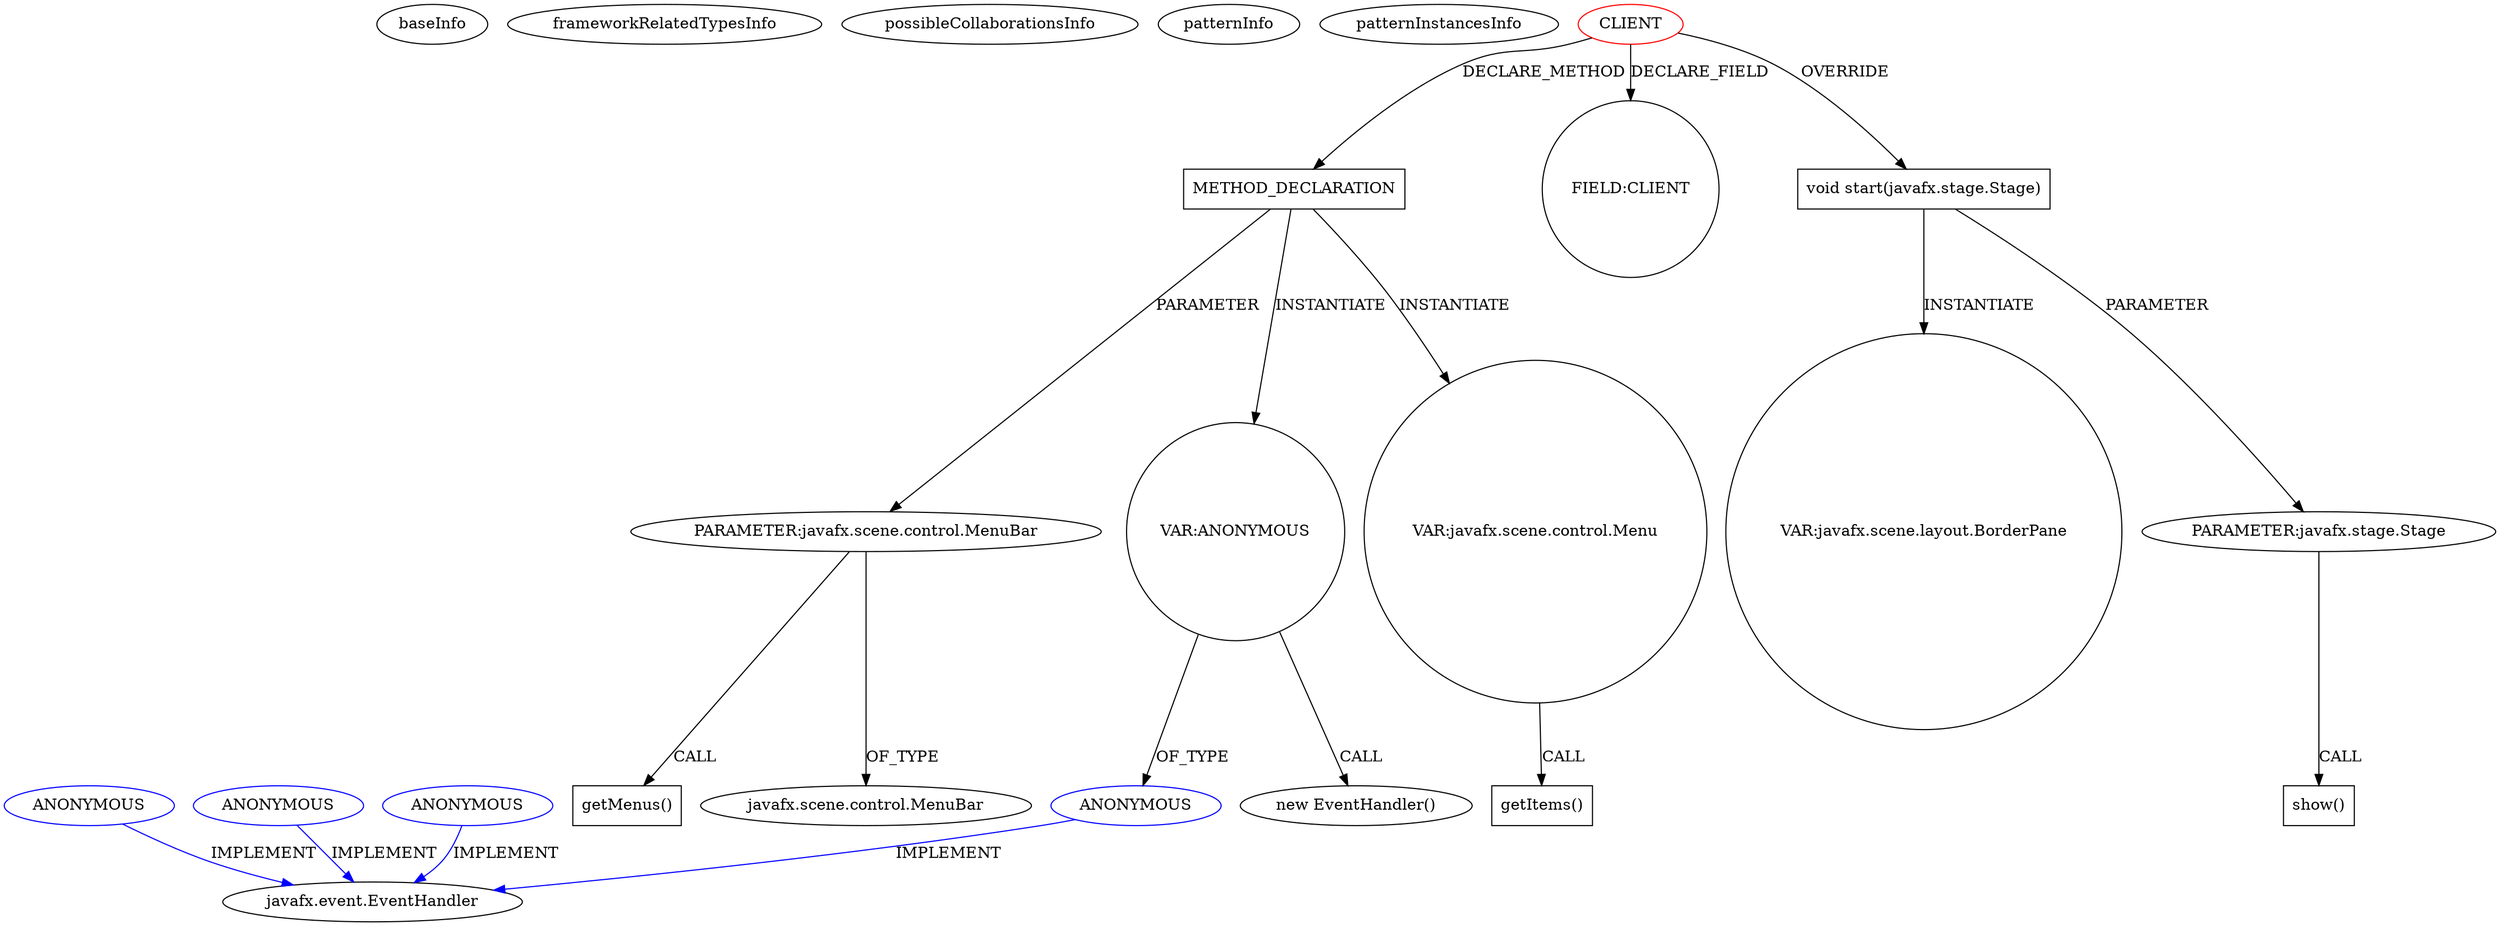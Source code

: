 digraph {
baseInfo[graphId=4195,category="pattern",isAnonymous=false,possibleRelation=false]
frameworkRelatedTypesInfo[]
possibleCollaborationsInfo[]
patternInfo[frequency=2.0,patternRootClient=0]
patternInstancesInfo[0="kenyjm-LifeGame~/kenyjm-LifeGame/LifeGame-master/LifeGame/src/lifegame/application/LifeGame.java~LifeGame~3436",1="indysvision-EatWorldEditor~/indysvision-EatWorldEditor/EatWorldEditor-master/src/com/indyvision/eatworld/editor/Main.java~Main~3178"]
291[label="PARAMETER:javafx.scene.control.MenuBar",vertexType="PARAMETER_DECLARATION",isFrameworkType=false]
361[label="getMenus()",vertexType="INSIDE_CALL",isFrameworkType=false,shape=box]
290[label="METHOD_DECLARATION",vertexType="CLIENT_METHOD_DECLARATION",isFrameworkType=false,shape=box]
0[label="CLIENT",vertexType="ROOT_CLIENT_CLASS_DECLARATION",isFrameworkType=false,color=red]
320[label="VAR:ANONYMOUS",vertexType="VARIABLE_EXPRESION",isFrameworkType=false,shape=circle]
321[label="ANONYMOUS",vertexType="REFERENCE_ANONYMOUS_DECLARATION",isFrameworkType=false,color=blue]
319[label="new EventHandler()",vertexType="CONSTRUCTOR_CALL",isFrameworkType=false]
2[label="FIELD:CLIENT",vertexType="FIELD_DECLARATION",isFrameworkType=false,shape=circle]
341[label="VAR:javafx.scene.control.Menu",vertexType="VARIABLE_EXPRESION",isFrameworkType=false,shape=circle]
353[label="getItems()",vertexType="INSIDE_CALL",isFrameworkType=false,shape=box]
23[label="void start(javafx.stage.Stage)",vertexType="OVERRIDING_METHOD_DECLARATION",isFrameworkType=false,shape=box]
104[label="VAR:javafx.scene.layout.BorderPane",vertexType="VARIABLE_EXPRESION",isFrameworkType=false,shape=circle]
24[label="PARAMETER:javafx.stage.Stage",vertexType="PARAMETER_DECLARATION",isFrameworkType=false]
121[label="show()",vertexType="INSIDE_CALL",isFrameworkType=false,shape=box]
53[label="javafx.scene.control.MenuBar",vertexType="FRAMEWORK_CLASS_TYPE",isFrameworkType=false]
4[label="javafx.event.EventHandler",vertexType="FRAMEWORK_INTERFACE_TYPE",isFrameworkType=false]
248[label="ANONYMOUS",vertexType="REFERENCE_ANONYMOUS_DECLARATION",isFrameworkType=false,color=blue]
227[label="ANONYMOUS",vertexType="REFERENCE_ANONYMOUS_DECLARATION",isFrameworkType=false,color=blue]
330[label="ANONYMOUS",vertexType="REFERENCE_ANONYMOUS_DECLARATION",isFrameworkType=false,color=blue]
291->361[label="CALL"]
321->4[label="IMPLEMENT",color=blue]
0->290[label="DECLARE_METHOD"]
320->319[label="CALL"]
248->4[label="IMPLEMENT",color=blue]
330->4[label="IMPLEMENT",color=blue]
291->53[label="OF_TYPE"]
290->291[label="PARAMETER"]
290->320[label="INSTANTIATE"]
0->23[label="OVERRIDE"]
320->321[label="OF_TYPE"]
24->121[label="CALL"]
0->2[label="DECLARE_FIELD"]
341->353[label="CALL"]
290->341[label="INSTANTIATE"]
227->4[label="IMPLEMENT",color=blue]
23->104[label="INSTANTIATE"]
23->24[label="PARAMETER"]
}
